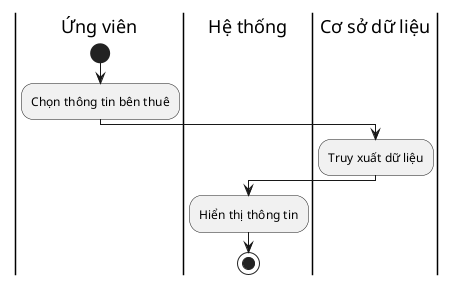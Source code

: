 @startuml

|Ứng viên|
start
:Chọn thông tin bên thuê;
|Hệ thống|
|Cơ sở dữ liệu|
:Truy xuất dữ liệu;
|Hệ thống|
:Hiển thị thông tin;
stop

@enduml